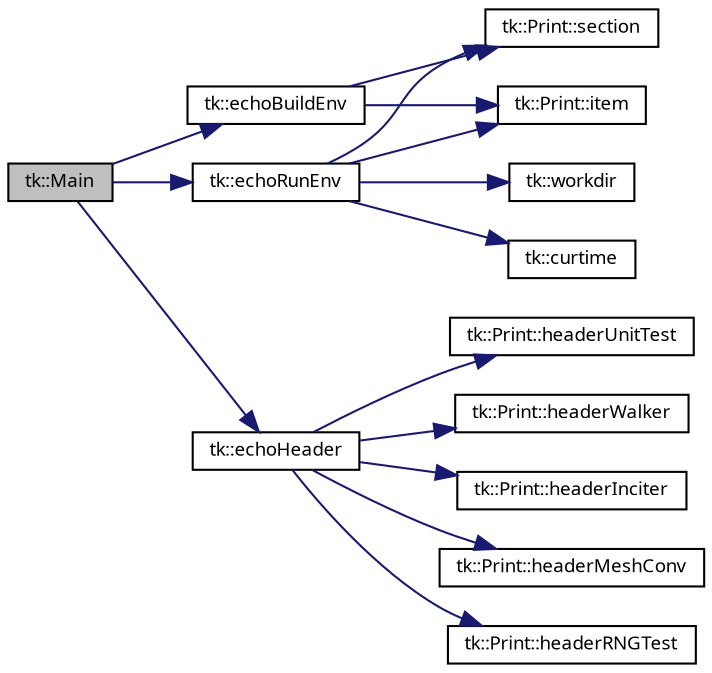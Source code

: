 digraph "tk::Main"
{
 // INTERACTIVE_SVG=YES
  bgcolor="transparent";
  edge [fontname="sans-serif",fontsize="9",labelfontname="sans-serif",labelfontsize="9"];
  node [fontname="sans-serif",fontsize="9",shape=record];
  rankdir="LR";
  Node1 [label="tk::Main",height=0.2,width=0.4,color="black", fillcolor="grey75", style="filled", fontcolor="black"];
  Node1 -> Node2 [color="midnightblue",fontsize="9",style="solid",fontname="sans-serif"];
  Node2 [label="tk::echoBuildEnv",height=0.2,width=0.4,color="black",URL="$namespacetk.html#ab72923dba604ccbf4233af3ccafc70b3",tooltip="Echo build environment. "];
  Node2 -> Node3 [color="midnightblue",fontsize="9",style="solid",fontname="sans-serif"];
  Node3 [label="tk::Print::item",height=0.2,width=0.4,color="black",URL="$classtk_1_1_print.html#a74b13fb10ac8f28340e1ea91707de612"];
  Node2 -> Node4 [color="midnightblue",fontsize="9",style="solid",fontname="sans-serif"];
  Node4 [label="tk::Print::section",height=0.2,width=0.4,color="black",URL="$classtk_1_1_print.html#a5a84d90bea597aaf9544cf21179852d0"];
  Node1 -> Node5 [color="midnightblue",fontsize="9",style="solid",fontname="sans-serif"];
  Node5 [label="tk::echoHeader",height=0.2,width=0.4,color="black",URL="$namespacetk.html#afbbf10b984ba3f66b55cc8363c6a2341",tooltip="Echo program header. "];
  Node5 -> Node6 [color="midnightblue",fontsize="9",style="solid",fontname="sans-serif"];
  Node6 [label="tk::Print::headerInciter",height=0.2,width=0.4,color="black",URL="$classtk_1_1_print.html#ab8465cdbbdc9bb4a3134810b507ea190"];
  Node5 -> Node7 [color="midnightblue",fontsize="9",style="solid",fontname="sans-serif"];
  Node7 [label="tk::Print::headerMeshConv",height=0.2,width=0.4,color="black",URL="$classtk_1_1_print.html#ae7b6794cf6e91c762c5f45262a2ed5df"];
  Node5 -> Node8 [color="midnightblue",fontsize="9",style="solid",fontname="sans-serif"];
  Node8 [label="tk::Print::headerRNGTest",height=0.2,width=0.4,color="black",URL="$classtk_1_1_print.html#a6e58f3cfe28f04abec8c61d63090ad8d"];
  Node5 -> Node9 [color="midnightblue",fontsize="9",style="solid",fontname="sans-serif"];
  Node9 [label="tk::Print::headerUnitTest",height=0.2,width=0.4,color="black",URL="$classtk_1_1_print.html#afbcefbde86063d8b83cd38a0c8848a93"];
  Node5 -> Node10 [color="midnightblue",fontsize="9",style="solid",fontname="sans-serif"];
  Node10 [label="tk::Print::headerWalker",height=0.2,width=0.4,color="black",URL="$classtk_1_1_print.html#afa1d441908864a3ae05153cc7764fa8d"];
  Node1 -> Node11 [color="midnightblue",fontsize="9",style="solid",fontname="sans-serif"];
  Node11 [label="tk::echoRunEnv",height=0.2,width=0.4,color="black",URL="$namespacetk.html#a991ea7a4015fef3262bdb056f840bf82",tooltip="Echo runtime environment. "];
  Node11 -> Node12 [color="midnightblue",fontsize="9",style="solid",fontname="sans-serif"];
  Node12 [label="tk::curtime",height=0.2,width=0.4,color="black",URL="$namespacetk.html#a69ebefad09fa900014b6271b30e8bd5f",tooltip="Wrapper for the standard C library&#39;s gettimeofday() from. "];
  Node11 -> Node3 [color="midnightblue",fontsize="9",style="solid",fontname="sans-serif"];
  Node11 -> Node4 [color="midnightblue",fontsize="9",style="solid",fontname="sans-serif"];
  Node11 -> Node13 [color="midnightblue",fontsize="9",style="solid",fontname="sans-serif"];
  Node13 [label="tk::workdir",height=0.2,width=0.4,color="black",URL="$namespacetk.html#a8e567fa9a72a1d5d02cea9eb020b192a",tooltip="Wrapper for POSIX API&#39;s getcwd() from unistd.h. "];
}
